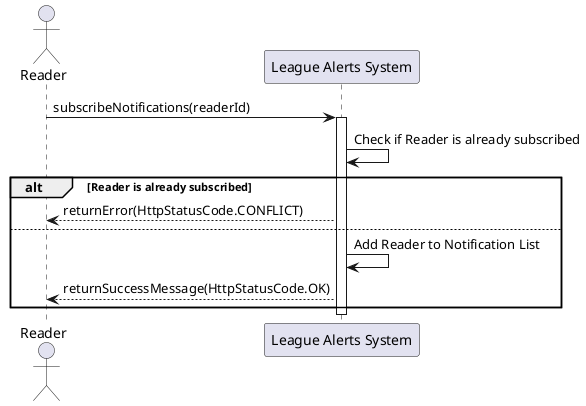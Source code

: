 @startuml
actor Reader
participant "League Alerts System" as LAS

Reader -> LAS: subscribeNotifications(readerId)
activate LAS
    LAS -> LAS: Check if Reader is already subscribed
    alt Reader is already subscribed
        LAS --> Reader: returnError(HttpStatusCode.CONFLICT)
    else
        LAS -> LAS: Add Reader to Notification List
        LAS --> Reader: returnSuccessMessage(HttpStatusCode.OK)
    end

deactivate LAS
@enduml



